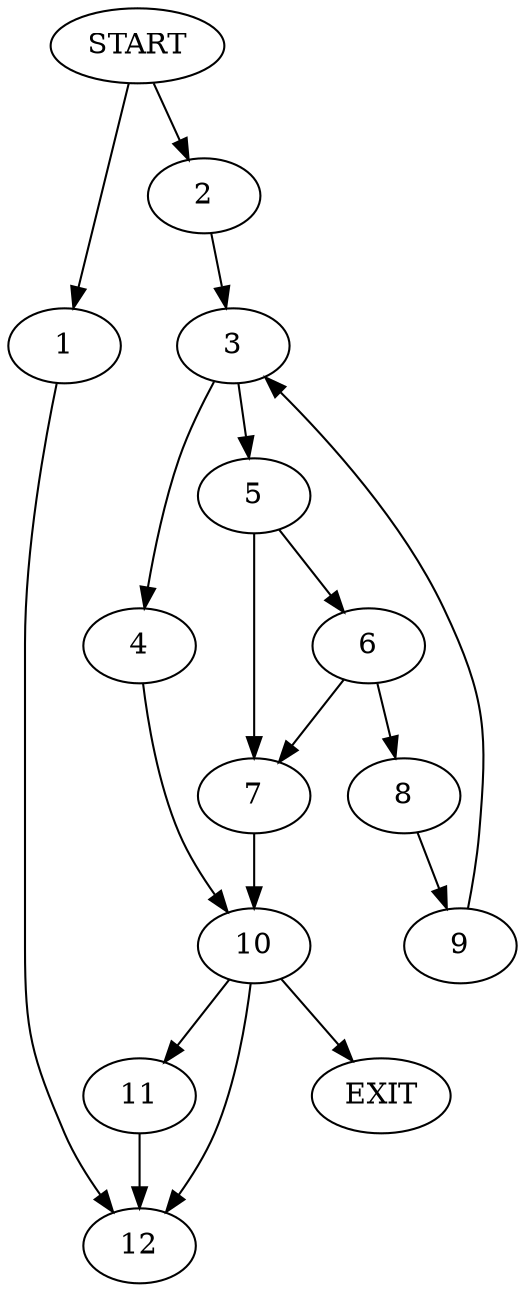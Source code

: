 digraph { 
0 [label="START"];
1;
2;
3;
4;
5;
6;
7;
8;
9;
10;
11;
12;
13[label="EXIT"];
0 -> 2;
0 -> 1;
1 -> 12;
2 -> 3;
3 -> 5;
3 -> 4;
4 -> 10;
5 -> 6;
5 -> 7;
6 -> 7;
6 -> 8;
7 -> 10;
8 -> 9;
9 -> 3;
10 -> 13;
10 -> 11;
10:s2 -> 12;
11 -> 12;
}